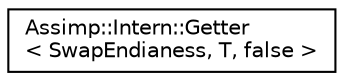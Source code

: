 digraph "Graphical Class Hierarchy"
{
  edge [fontname="Helvetica",fontsize="10",labelfontname="Helvetica",labelfontsize="10"];
  node [fontname="Helvetica",fontsize="10",shape=record];
  rankdir="LR";
  Node1 [label="Assimp::Intern::Getter\l\< SwapEndianess, T, false \>",height=0.2,width=0.4,color="black", fillcolor="white", style="filled",URL="$struct_assimp_1_1_intern_1_1_getter_3_01_swap_endianess_00_01_t_00_01false_01_4.html"];
}

